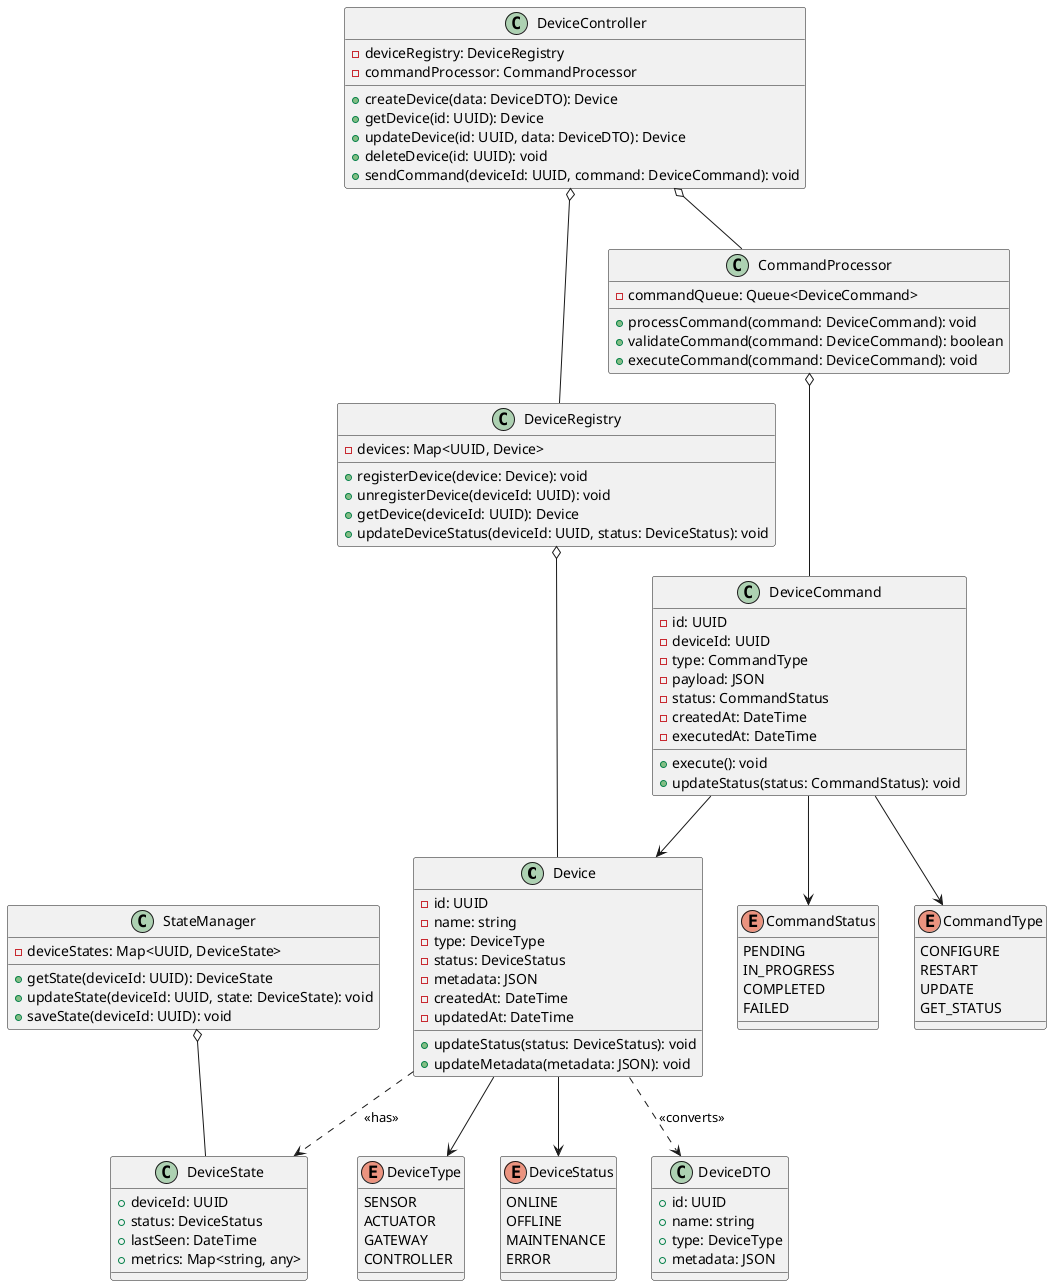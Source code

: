 @startuml DeviceServiceClasses

' Основные сущности
class Device {
    -id: UUID
    -name: string
    -type: DeviceType
    -status: DeviceStatus
    -metadata: JSON
    -createdAt: DateTime
    -updatedAt: DateTime
    +updateStatus(status: DeviceStatus): void
    +updateMetadata(metadata: JSON): void
}

enum DeviceType {
    SENSOR
    ACTUATOR
    GATEWAY
    CONTROLLER
}

enum DeviceStatus {
    ONLINE
    OFFLINE
    MAINTENANCE
    ERROR
}

' Команды и события
class DeviceCommand {
    -id: UUID
    -deviceId: UUID
    -type: CommandType
    -payload: JSON
    -status: CommandStatus
    -createdAt: DateTime
    -executedAt: DateTime
    +execute(): void
    +updateStatus(status: CommandStatus): void
}

enum CommandStatus {
    PENDING
    IN_PROGRESS
    COMPLETED
    FAILED
}

enum CommandType {
    CONFIGURE
    RESTART
    UPDATE
    GET_STATUS
}

' Менеджеры и сервисы
class DeviceRegistry {
    -devices: Map<UUID, Device>
    +registerDevice(device: Device): void
    +unregisterDevice(deviceId: UUID): void
    +getDevice(deviceId: UUID): Device
    +updateDeviceStatus(deviceId: UUID, status: DeviceStatus): void
}

class StateManager {
    -deviceStates: Map<UUID, DeviceState>
    +getState(deviceId: UUID): DeviceState
    +updateState(deviceId: UUID, state: DeviceState): void
    +saveState(deviceId: UUID): void
}

class CommandProcessor {
    -commandQueue: Queue<DeviceCommand>
    +processCommand(command: DeviceCommand): void
    +validateCommand(command: DeviceCommand): boolean
    +executeCommand(command: DeviceCommand): void
}

class DeviceController {
    -deviceRegistry: DeviceRegistry
    -commandProcessor: CommandProcessor
    +createDevice(data: DeviceDTO): Device
    +getDevice(id: UUID): Device
    +updateDevice(id: UUID, data: DeviceDTO): Device
    +deleteDevice(id: UUID): void
    +sendCommand(deviceId: UUID, command: DeviceCommand): void
}

' Data Transfer Objects
class DeviceDTO {
    +id: UUID
    +name: string
    +type: DeviceType
    +metadata: JSON
}

class DeviceState {
    +deviceId: UUID
    +status: DeviceStatus
    +lastSeen: DateTime
    +metrics: Map<string, any>
}

' Отношения
Device --> DeviceType
Device --> DeviceStatus
DeviceCommand --> CommandType
DeviceCommand --> CommandStatus
DeviceCommand --> Device

DeviceController o-- DeviceRegistry
DeviceController o-- CommandProcessor
DeviceRegistry o-- Device
StateManager o-- DeviceState
CommandProcessor o-- DeviceCommand

Device ..> DeviceDTO: << converts >>
Device ..> DeviceState: << has >>

@enduml
